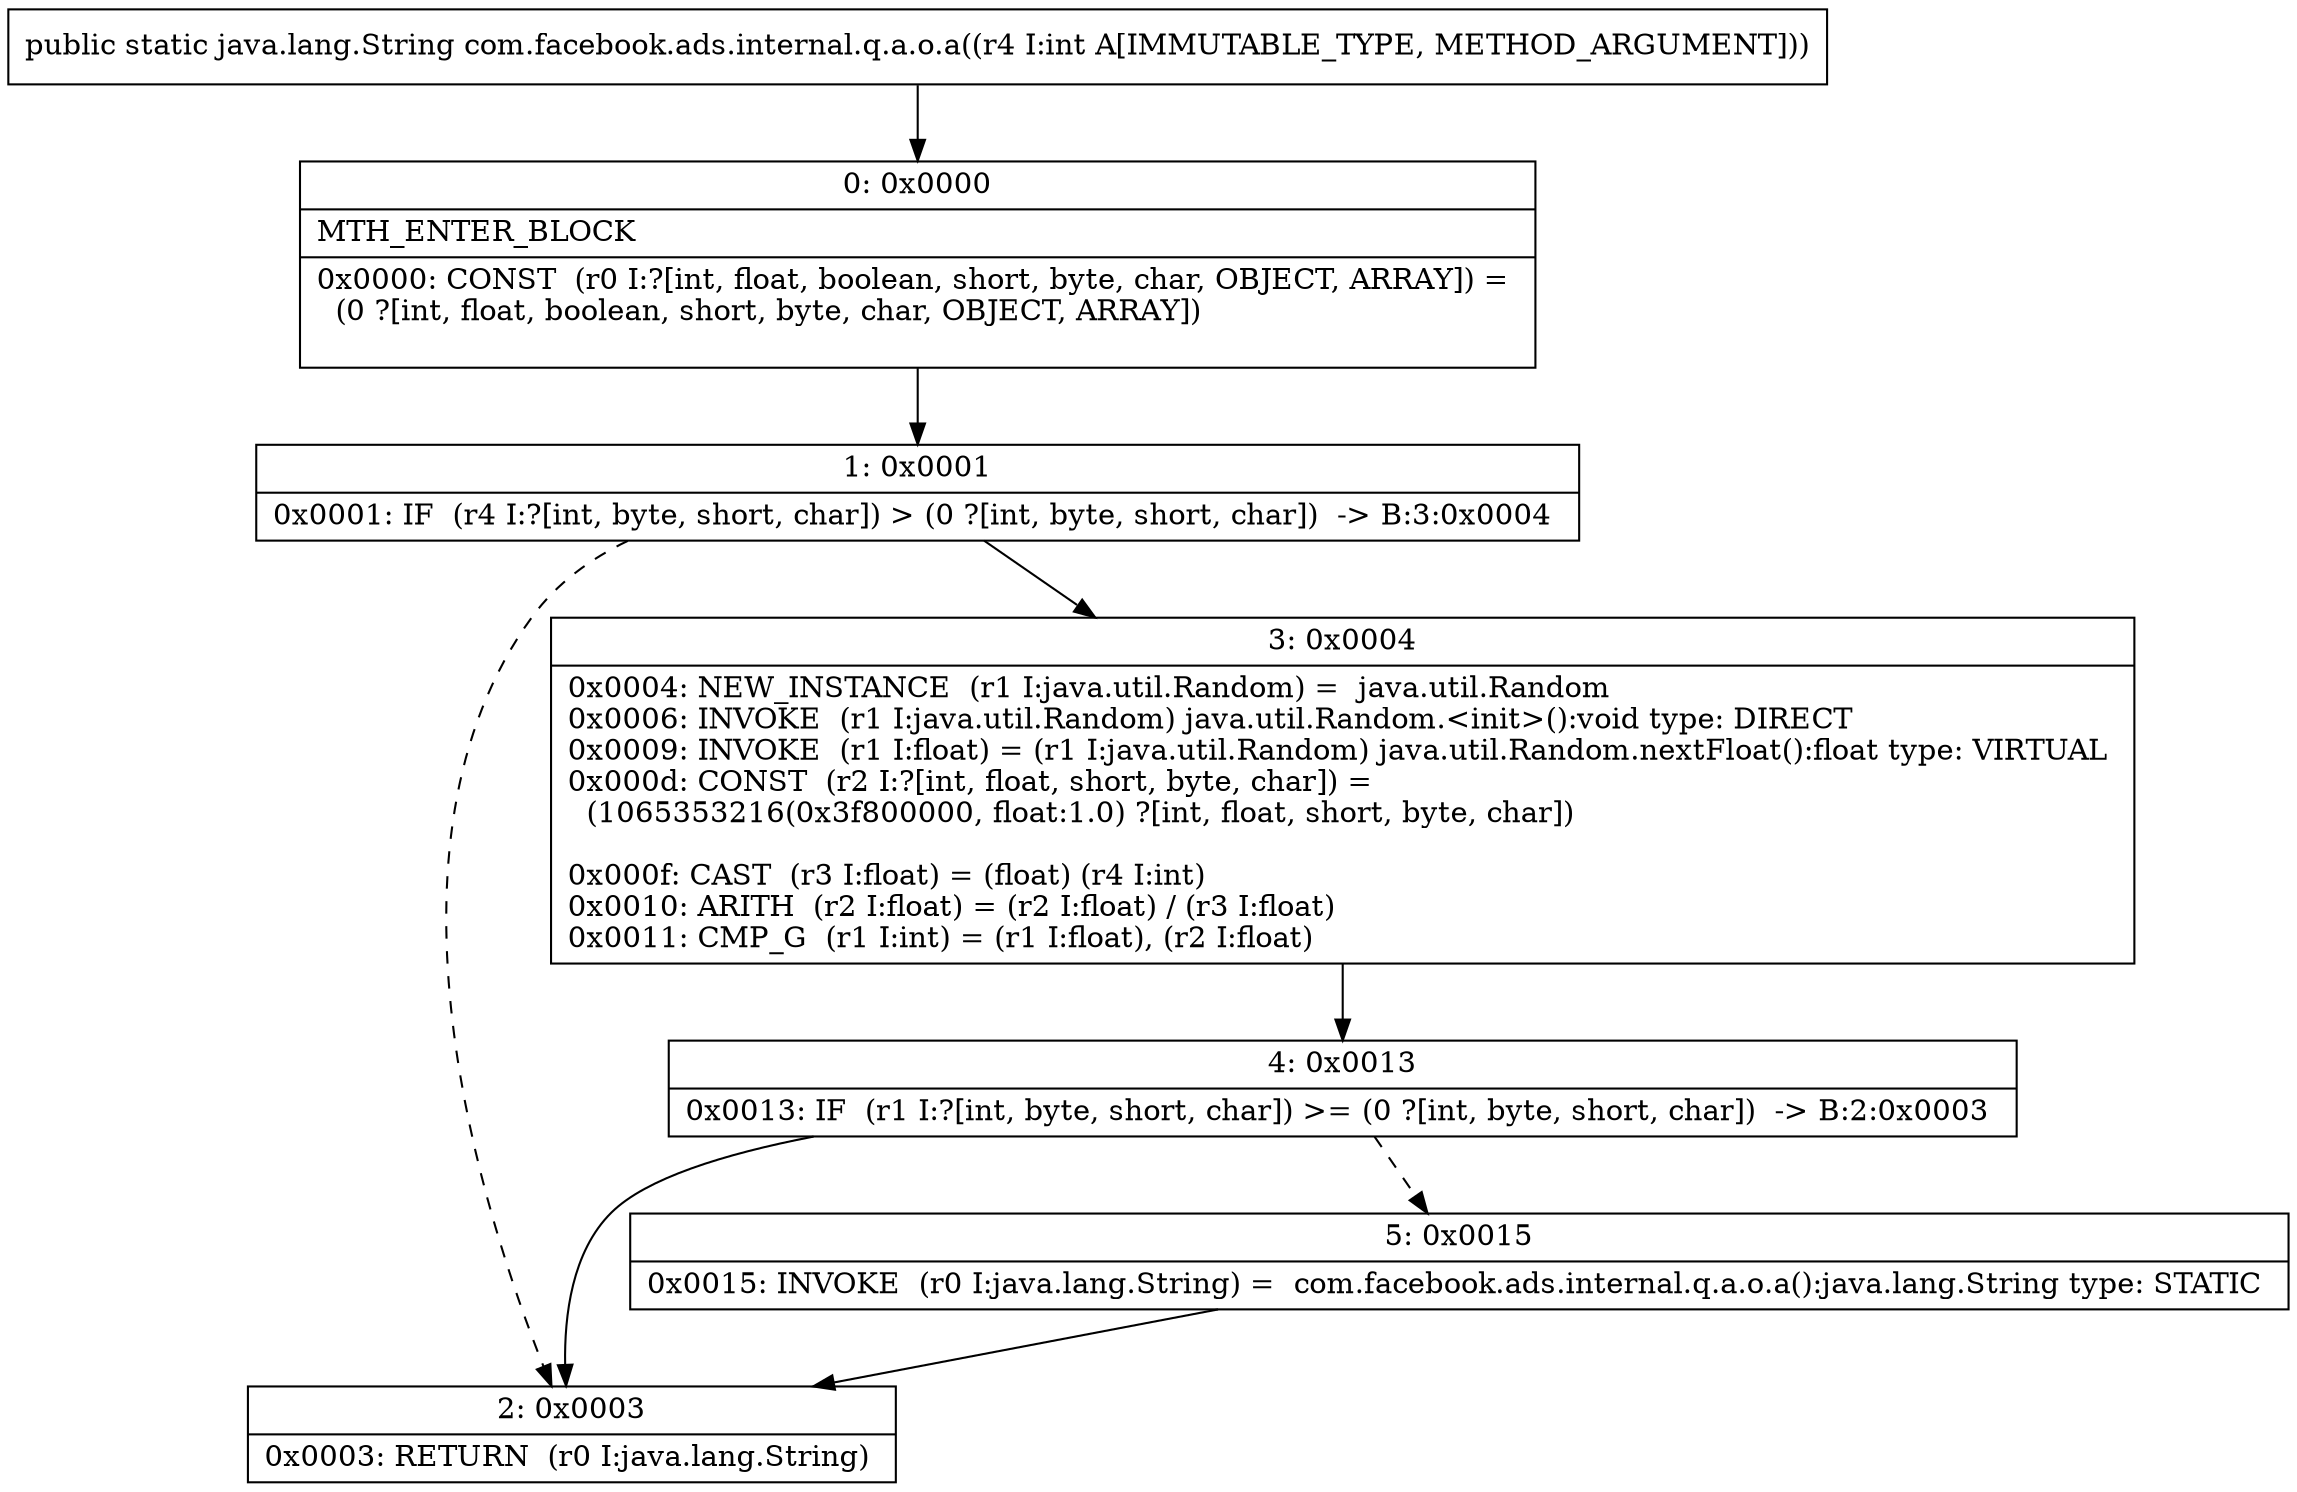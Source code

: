 digraph "CFG forcom.facebook.ads.internal.q.a.o.a(I)Ljava\/lang\/String;" {
Node_0 [shape=record,label="{0\:\ 0x0000|MTH_ENTER_BLOCK\l|0x0000: CONST  (r0 I:?[int, float, boolean, short, byte, char, OBJECT, ARRAY]) = \l  (0 ?[int, float, boolean, short, byte, char, OBJECT, ARRAY])\l \l}"];
Node_1 [shape=record,label="{1\:\ 0x0001|0x0001: IF  (r4 I:?[int, byte, short, char]) \> (0 ?[int, byte, short, char])  \-\> B:3:0x0004 \l}"];
Node_2 [shape=record,label="{2\:\ 0x0003|0x0003: RETURN  (r0 I:java.lang.String) \l}"];
Node_3 [shape=record,label="{3\:\ 0x0004|0x0004: NEW_INSTANCE  (r1 I:java.util.Random) =  java.util.Random \l0x0006: INVOKE  (r1 I:java.util.Random) java.util.Random.\<init\>():void type: DIRECT \l0x0009: INVOKE  (r1 I:float) = (r1 I:java.util.Random) java.util.Random.nextFloat():float type: VIRTUAL \l0x000d: CONST  (r2 I:?[int, float, short, byte, char]) = \l  (1065353216(0x3f800000, float:1.0) ?[int, float, short, byte, char])\l \l0x000f: CAST  (r3 I:float) = (float) (r4 I:int) \l0x0010: ARITH  (r2 I:float) = (r2 I:float) \/ (r3 I:float) \l0x0011: CMP_G  (r1 I:int) = (r1 I:float), (r2 I:float) \l}"];
Node_4 [shape=record,label="{4\:\ 0x0013|0x0013: IF  (r1 I:?[int, byte, short, char]) \>= (0 ?[int, byte, short, char])  \-\> B:2:0x0003 \l}"];
Node_5 [shape=record,label="{5\:\ 0x0015|0x0015: INVOKE  (r0 I:java.lang.String) =  com.facebook.ads.internal.q.a.o.a():java.lang.String type: STATIC \l}"];
MethodNode[shape=record,label="{public static java.lang.String com.facebook.ads.internal.q.a.o.a((r4 I:int A[IMMUTABLE_TYPE, METHOD_ARGUMENT])) }"];
MethodNode -> Node_0;
Node_0 -> Node_1;
Node_1 -> Node_2[style=dashed];
Node_1 -> Node_3;
Node_3 -> Node_4;
Node_4 -> Node_2;
Node_4 -> Node_5[style=dashed];
Node_5 -> Node_2;
}

